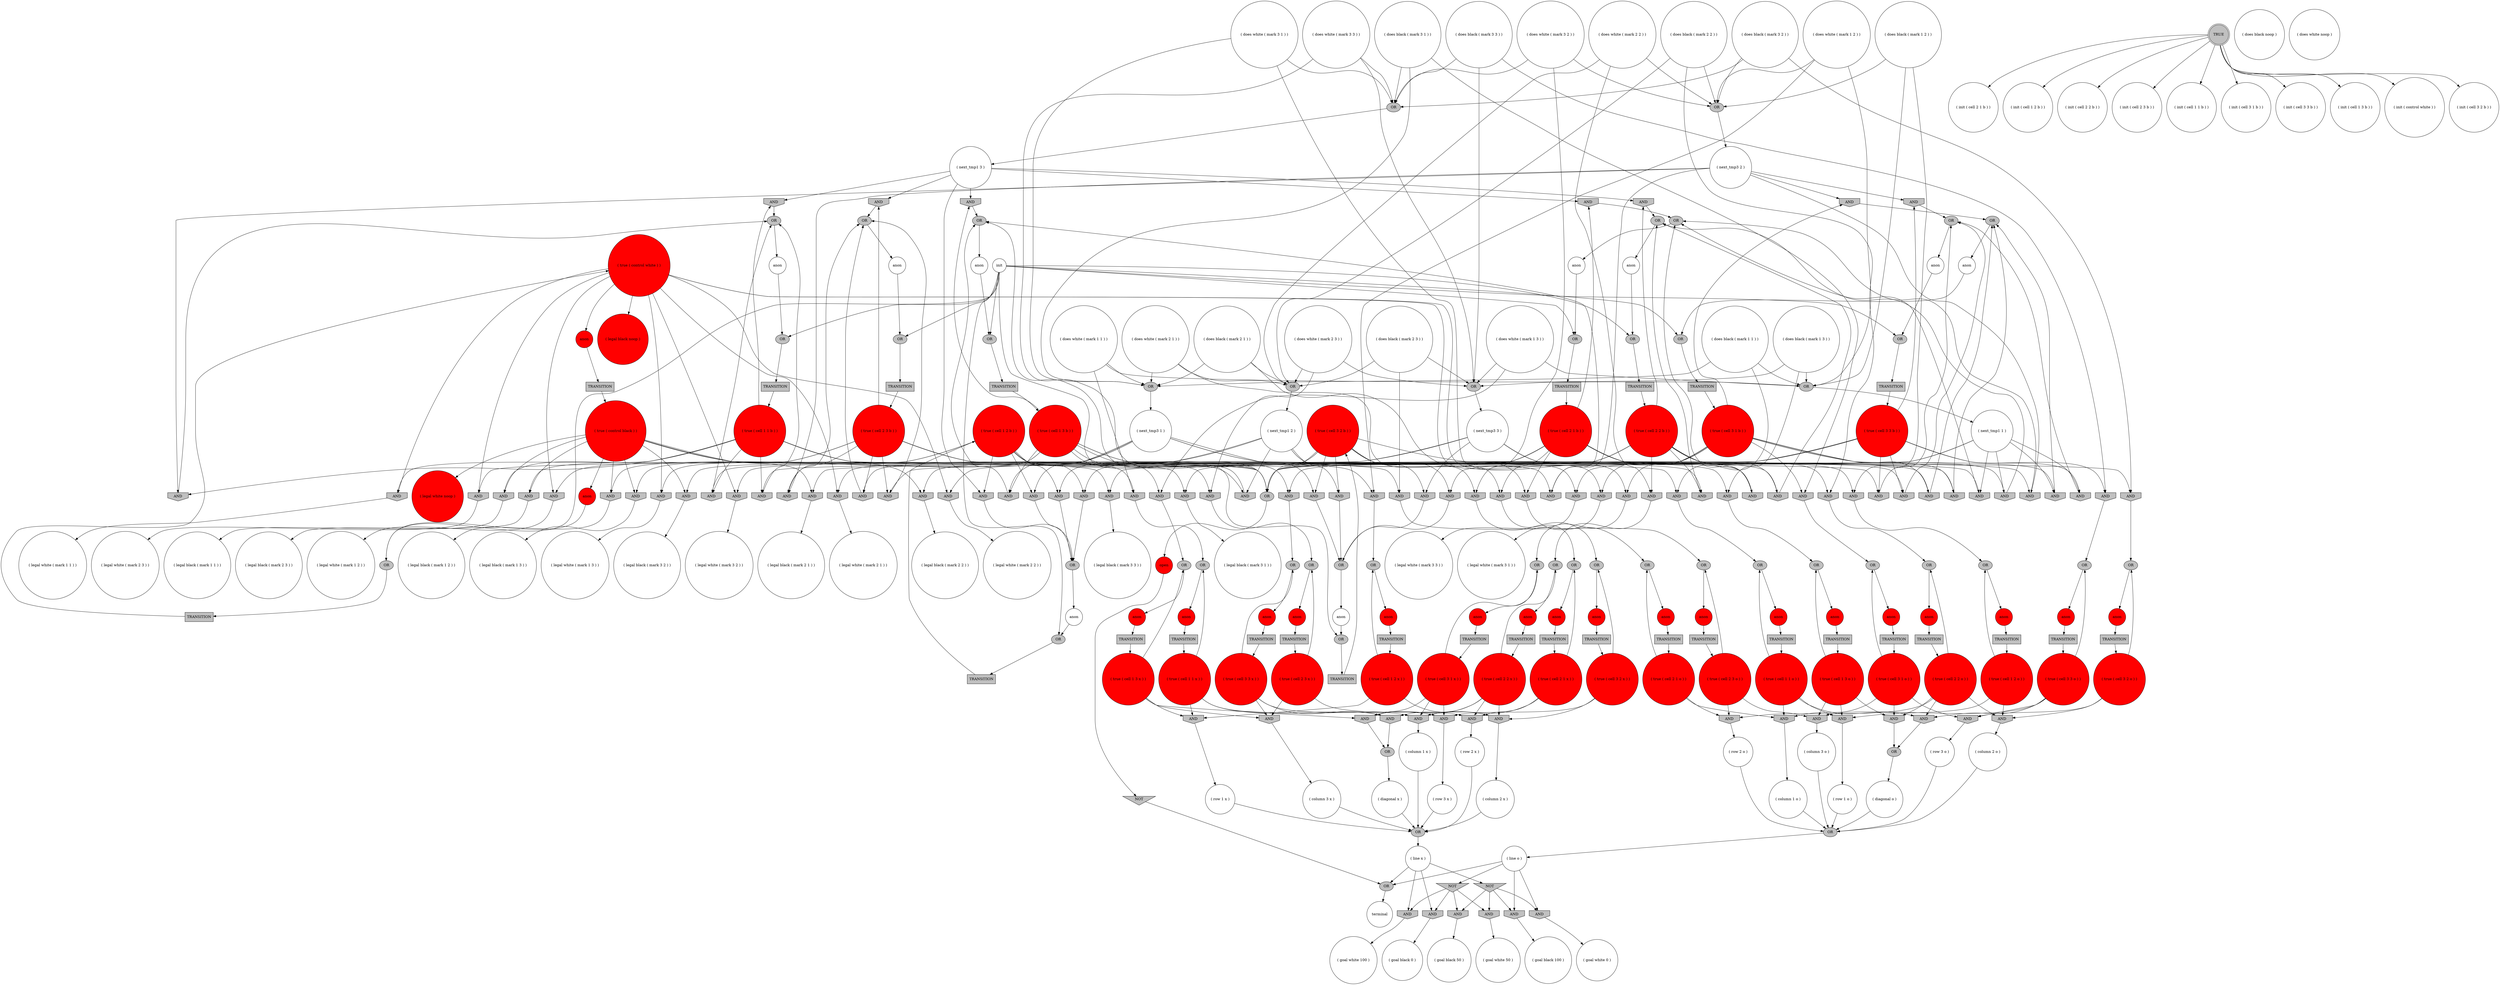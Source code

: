digraph propNet
{
	"@7c117840"[shape=ellipse, style= filled, fillcolor=grey, label="OR"]; "@7c117840"->"@5eedf162"; 
	"@69a7f4b2"[shape=ellipse, style= filled, fillcolor=grey, label="OR"]; "@69a7f4b2"->"@11b2084f"; 
	"@43c58c4a"[shape=circle, style= filled, fillcolor=white, label="( legal white ( mark 3 2 ) )"]; 
	"@554790b0"[shape=ellipse, style= filled, fillcolor=grey, label="OR"]; "@554790b0"->"@ca5bdb6"; 
	"@d91c428"[shape=circle, style= filled, fillcolor=red, label="anon"]; "@d91c428"->"@496d5aa8"; 
	"@1b3c0cef"[shape=invhouse, style= filled, fillcolor=grey, label="AND"]; "@1b3c0cef"->"@600a05f6"; 
	"@3752ce1"[shape=circle, style= filled, fillcolor=red, label="( true ( cell 1 1 o ) )"]; "@3752ce1"->"@1b3c0cef"; "@3752ce1"->"@3f3f839c"; "@3752ce1"->"@4444b7"; "@3752ce1"->"@1e4387f5"; 
	"@5aae26cd"[shape=invhouse, style= filled, fillcolor=grey, label="AND"]; "@5aae26cd"->"@7d87f4ae"; 
	"@f6ec88"[shape=circle, style= filled, fillcolor=white, label="anon"]; "@f6ec88"->"@d1ff12e"; 
	"@3ef17aa1"[shape=invhouse, style= filled, fillcolor=grey, label="AND"]; "@3ef17aa1"->"@7b5965ff"; 
	"@870798c"[shape=invhouse, style= filled, fillcolor=grey, label="AND"]; "@870798c"->"@2a379529"; 
	"@7c491585"[shape=invhouse, style= filled, fillcolor=grey, label="AND"]; "@7c491585"->"@4220f21b"; 
	"@b7425e0"[shape=invhouse, style= filled, fillcolor=grey, label="AND"]; "@b7425e0"->"@716f6c5b"; 
	"@27ca0d15"[shape=circle, style= filled, fillcolor=white, label="anon"]; "@27ca0d15"->"@4d6c3e8d"; 
	"@6e0a5ea9"[shape=ellipse, style= filled, fillcolor=grey, label="OR"]; "@6e0a5ea9"->"@6acce1af"; 
	"@3b90a564"[shape=box, style= filled, fillcolor=grey, label="TRANSITION"]; "@3b90a564"->"@273b5b2a"; 
	"@273b5b2a"[shape=circle, style= filled, fillcolor=red, label="( true ( control white ) )"]; "@273b5b2a"->"@b7425e0"; "@273b5b2a"->"@317bf727"; "@273b5b2a"->"@24e414d2"; "@273b5b2a"->"@2b3b4ed0"; "@273b5b2a"->"@531010ec"; "@273b5b2a"->"@40c05c4e"; "@273b5b2a"->"@109a14ca"; "@273b5b2a"->"@4de9a556"; "@273b5b2a"->"@dc1d5cd"; "@273b5b2a"->"@5aae26cd"; "@273b5b2a"->"@2e67af7a"; 
	"@6cd0b6f8"[shape=box, style= filled, fillcolor=grey, label="TRANSITION"]; "@6cd0b6f8"->"@35c86c73"; 
	"@24442e4a"[shape=invhouse, style= filled, fillcolor=grey, label="AND"]; "@24442e4a"->"@5ce5250d"; 
	"@7f36f852"[shape=circle, style= filled, fillcolor=white, label="( does black ( mark 1 3 ) )"]; "@7f36f852"->"@6e0a5ea9"; "@7f36f852"->"@4f5992e6"; "@7f36f852"->"@3d2b92fd"; 
	"@5b6f67bb"[shape=circle, style= filled, fillcolor=white, label="( legal black ( mark 1 1 ) )"]; 
	"@4de9a556"[shape=invhouse, style= filled, fillcolor=grey, label="AND"]; "@4de9a556"->"@3ff0dbfd"; 
	"@1bd8e9d9"[shape=circle, style= filled, fillcolor=red, label="( true ( cell 2 2 o ) )"]; "@1bd8e9d9"->"@783277a7"; "@1bd8e9d9"->"@de1b509"; "@1bd8e9d9"->"@4444b7"; "@1bd8e9d9"->"@28e73e0a"; "@1bd8e9d9"->"@7b5965ff"; 
	"@1fdb6a20"[shape=circle, style= filled, fillcolor=white, label="( does black ( mark 3 1 ) )"]; "@1fdb6a20"->"@40d5b649"; "@1fdb6a20"->"@51f85b2a"; "@1fdb6a20"->"@44354005"; 
	"@421aaa49"[shape=invhouse, style= filled, fillcolor=grey, label="AND"]; "@421aaa49"->"@55c646a3"; 
	"@1c12dd21"[shape=circle, style= filled, fillcolor=white, label="( goal black 0 )"]; 
	"@5b8e4d9a"[shape=invhouse, style= filled, fillcolor=grey, label="AND"]; "@5b8e4d9a"->"@544daf24"; 
	"@950aa31"[shape=ellipse, style= filled, fillcolor=grey, label="OR"]; "@950aa31"->"@ed57bbe"; 
	"@43b9fa5e"[shape=circle, style= filled, fillcolor=white, label="( legal white ( mark 1 3 ) )"]; 
	"@2ede2c9f"[shape=circle, style= filled, fillcolor=white, label="( diagonal o )"]; "@2ede2c9f"->"@36071bc7"; 
	"@62d99734"[shape=circle, style= filled, fillcolor=red, label="anon"]; "@62d99734"->"@4ed9fcf1"; 
	"@10891668"[shape=invhouse, style= filled, fillcolor=grey, label="AND"]; "@10891668"->"@950aa31"; 
	"@3f253efb"[shape=invhouse, style= filled, fillcolor=grey, label="AND"]; "@3f253efb"->"@3332f1bf"; 
	"@5c49a1a3"[shape=invhouse, style= filled, fillcolor=grey, label="AND"]; "@5c49a1a3"->"@5ce5250d"; 
	"@a59cf7f"[shape=invhouse, style= filled, fillcolor=grey, label="AND"]; "@a59cf7f"->"@13371dc8"; 
	"@78849039"[shape=circle, style= filled, fillcolor=white, label="( legal white ( mark 2 3 ) )"]; 
	"@3332f1bf"[shape=ellipse, style= filled, fillcolor=grey, label="OR"]; "@3332f1bf"->"@559d4cdb"; 
	"@102b1a22"[shape=invhouse, style= filled, fillcolor=grey, label="AND"]; "@102b1a22"->"@7df47d77"; 
	"@3ba48206"[shape=circle, style= filled, fillcolor=white, label="( row 3 x )"]; "@3ba48206"->"@305abda9"; 
	"@30f4def0"[shape=invhouse, style= filled, fillcolor=grey, label="AND"]; "@30f4def0"->"@170f5650"; 
	"@29fed77b"[shape=circle, style= filled, fillcolor=white, label="( goal white 50 )"]; 
	"@3de0b3d7"[shape=circle, style= filled, fillcolor=red, label="( true ( cell 3 2 o ) )"]; "@3de0b3d7"->"@73cae249"; "@3de0b3d7"->"@de1b509"; "@3de0b3d7"->"@5b764aec"; 
	"@d1ff12e"[shape=ellipse, style= filled, fillcolor=grey, label="OR"]; "@d1ff12e"->"@76a62840"; 
	"@3e59503b"[shape=circle, style= filled, fillcolor=white, label="anon"]; "@3e59503b"->"@554790b0"; 
	"@3f990cad"[shape=invhouse, style= filled, fillcolor=grey, label="AND"]; "@3f990cad"->"@5322d536"; 
	"@372b2a85"[shape=circle, style= filled, fillcolor=red, label="( true ( cell 3 2 b ) )"]; "@372b2a85"->"@6f43707d"; "@372b2a85"->"@7017feb2"; "@372b2a85"->"@3f253efb"; "@372b2a85"->"@3f990cad"; "@372b2a85"->"@5cf906d8"; "@372b2a85"->"@dd5b524"; "@372b2a85"->"@63854b3a"; "@372b2a85"->"@2abfe6ca"; "@372b2a85"->"@2e67af7a"; 
	"@ed57bbe"[shape=circle, style= filled, fillcolor=red, label="anon"]; "@ed57bbe"->"@133b32e5"; 
	"@3f3f839c"[shape=ellipse, style= filled, fillcolor=grey, label="OR"]; "@3f3f839c"->"@62d99734"; 
	"@556c08de"[shape=circle, style= filled, fillcolor=red, label="anon"]; "@556c08de"->"@40819d8c"; 
	"@5b764aec"[shape=ellipse, style= filled, fillcolor=grey, label="OR"]; "@5b764aec"->"@3330fadd"; 
	"@1cdbee5b"[shape=invhouse, style= filled, fillcolor=grey, label="AND"]; "@1cdbee5b"->"@1c12dd21"; 
	"@1c3dd15c"[shape=circle, style= filled, fillcolor=red, label="( true ( cell 3 1 b ) )"]; "@1c3dd15c"->"@317bf727"; "@1c3dd15c"->"@421aaa49"; "@1c3dd15c"->"@338f5998"; "@1c3dd15c"->"@7e76b2bd"; "@1c3dd15c"->"@4274bced"; "@1c3dd15c"->"@2abfe6ca"; "@1c3dd15c"->"@775dfcbc"; "@1c3dd15c"->"@363bec9c"; "@1c3dd15c"->"@44354005"; 
	"@49bf36f0"[shape=invhouse, style= filled, fillcolor=grey, label="AND"]; "@49bf36f0"->"@5e682583"; 
	"@7806b6ce"[shape=circle, style= filled, fillcolor=white, label="( init ( cell 2 1 b ) )"]; 
	"@7ad12366"[shape=invhouse, style= filled, fillcolor=grey, label="AND"]; "@7ad12366"->"@7333c544"; 
	"@48326ebf"[shape=circle, style= filled, fillcolor=white, label="anon"]; "@48326ebf"->"@3185768f"; 
	"@a4016ba"[shape=circle, style= filled, fillcolor=red, label="anon"]; "@a4016ba"->"@2b6dbbd1"; 
	"@79480d9a"[shape=circle, style= filled, fillcolor=red, label="( true ( cell 3 2 x ) )"]; "@79480d9a"->"@49bf36f0"; "@79480d9a"->"@70b02e04"; "@79480d9a"->"@3332f1bf"; 
	"@536d8b4e"[shape=circle, style= filled, fillcolor=white, label="( goal white 100 )"]; 
	"@5549fe36"[shape=box, style= filled, fillcolor=grey, label="TRANSITION"]; "@5549fe36"->"@7418cbbd"; 
	"@55c646a3"[shape=ellipse, style= filled, fillcolor=grey, label="OR"]; "@55c646a3"->"@4c47a353"; 
	"@2cf8f6d0"[shape=circle, style= filled, fillcolor=white, label="( legal black ( mark 2 1 ) )"]; 
	"@32b8020b"[shape=invhouse, style= filled, fillcolor=grey, label="AND"]; "@32b8020b"->"@22ea26c0"; 
	"@133b32e5"[shape=box, style= filled, fillcolor=grey, label="TRANSITION"]; "@133b32e5"->"@5d3468fd"; 
	"@1c07f4e5"[shape=invhouse, style= filled, fillcolor=grey, label="AND"]; "@1c07f4e5"->"@3c175667"; 
	"@70b02e04"[shape=invhouse, style= filled, fillcolor=grey, label="AND"]; "@70b02e04"->"@3ba48206"; 
	"@5782899e"[shape=box, style= filled, fillcolor=grey, label="TRANSITION"]; "@5782899e"->"@6204a8eb"; 
	"@38a6964d"[shape=circle, style= filled, fillcolor=white, label="( next_tmp1 2 )"]; "@38a6964d"->"@7c491585"; "@38a6964d"->"@3f990cad"; "@38a6964d"->"@7e76b2bd"; "@38a6964d"->"@7ad12366"; "@38a6964d"->"@102b1a22"; "@38a6964d"->"@1b3a49f2"; 
	"@2c5af885"[shape=invhouse, style= filled, fillcolor=grey, label="AND"]; "@2c5af885"->"@63ed4b47"; 
	"@2a37879d"[shape=circle, style= filled, fillcolor=red, label="anon"]; "@2a37879d"->"@3e872ac6"; 
	"@4a140a2c"[shape=circle, style= filled, fillcolor=red, label="anon"]; "@4a140a2c"->"@6cd0b6f8"; 
	"@317bf727"[shape=invhouse, style= filled, fillcolor=grey, label="AND"]; "@317bf727"->"@17d8ace"; 
	"@63ed4b47"[shape=circle, style= filled, fillcolor=white, label="( legal black ( mark 1 2 ) )"]; 
	"@43ba7d46"[shape=circle, style= filled, fillcolor=white, label="( init ( cell 1 2 b ) )"]; 
	"@1bb62bd"[shape=circle, style= filled, fillcolor=white, label="( next_tmp3 3 )"]; "@1bb62bd"->"@7017feb2"; "@1bb62bd"->"@541a7482"; "@1bb62bd"->"@7d15a969"; "@1bb62bd"->"@7dba6f28"; "@1bb62bd"->"@363bec9c"; "@1bb62bd"->"@3ebe6c82"; 
	"@20a29c3e"[shape=circle, style= filled, fillcolor=red, label="( legal white noop )"]; 
	"@464d022d"[shape=circle, style= filled, fillcolor=white, label="( init ( cell 2 2 b ) )"]; 
	"@290aeb2b"[shape=circle, style= filled, fillcolor=red, label="( true ( cell 2 1 b ) )"]; "@290aeb2b"->"@15ab7024"; "@290aeb2b"->"@5c49a1a3"; "@290aeb2b"->"@7dba6f28"; "@290aeb2b"->"@24442e4a"; "@290aeb2b"->"@2abfe6ca"; "@290aeb2b"->"@123cf0d7"; "@290aeb2b"->"@49601df2"; "@290aeb2b"->"@dc1d5cd"; "@290aeb2b"->"@787b059"; 
	"@54a5dd6c"[shape=ellipse, style= filled, fillcolor=grey, label="OR"]; "@54a5dd6c"->"@556c08de"; 
	"@4444b7"[shape=invhouse, style= filled, fillcolor=grey, label="AND"]; "@4444b7"->"@d8d2a74"; 
	"@62122112"[shape=box, style= filled, fillcolor=grey, label="TRANSITION"]; "@62122112"->"@1c5877ac"; 
	"@3f32b643"[shape=invhouse, style= filled, fillcolor=grey, label="AND"]; "@3f32b643"->"@61aefe8d"; 
	"@6fff1859"[shape=circle, style= filled, fillcolor=white, label="( next_tmp3 2 )"]; "@6fff1859"->"@44a2786"; "@6fff1859"->"@105adfbe"; "@6fff1859"->"@15ab7024"; "@6fff1859"->"@680054d6"; "@6fff1859"->"@338f5998"; "@6fff1859"->"@1f238d32"; 
	"@7071dec8"[shape=circle, style= filled, fillcolor=white, label="( row 1 o )"]; "@7071dec8"->"@36071bc7"; 
	"@28fb927e"[shape=circle, style= filled, fillcolor=white, label="( does white ( mark 2 2 ) )"]; "@28fb927e"->"@354f672e"; "@28fb927e"->"@59660455"; "@28fb927e"->"@26075b18"; 
	"@6d348a50"[shape=invhouse, style= filled, fillcolor=grey, label="AND"]; "@6d348a50"->"@7df47d77"; 
	"@6d4d9023"[shape=invhouse, style= filled, fillcolor=grey, label="AND"]; "@6d4d9023"->"@61aefe8d"; 
	"@1b4656aa"[shape=circle, style= filled, fillcolor=white, label="( does white ( mark 2 3 ) )"]; "@1b4656aa"->"@a813ba9"; "@1b4656aa"->"@4f5992e6"; "@1b4656aa"->"@59660455"; 
	"@49601df2"[shape=invhouse, style= filled, fillcolor=grey, label="AND"]; "@49601df2"->"@54a5dd6c"; 
	"@7c4392c2"[shape=invhouse, style= filled, fillcolor=grey, label="AND"]; "@7c4392c2"->"@8eaf65d"; 
	"@7463db7e"[shape=circle, style= filled, fillcolor=white, label="( legal white ( mark 2 2 ) )"]; 
	"@12c66b34"[shape=invhouse, style= filled, fillcolor=grey, label="AND"]; "@12c66b34"->"@61aefe8d"; 
	"@2d97ee0f"[shape=invhouse, style= filled, fillcolor=grey, label="AND"]; "@2d97ee0f"->"@501a9177"; 
	"@7d5cda11"[shape=circle, style= filled, fillcolor=white, label="( legal black ( mark 3 2 ) )"]; 
	"@716f6c5b"[shape=circle, style= filled, fillcolor=white, label="( legal white ( mark 1 1 ) )"]; 
	"@6aa8217b"[shape=box, style= filled, fillcolor=grey, label="TRANSITION"]; "@6aa8217b"->"@1d5698d"; 
	"@6a939082"[shape=circle, style= filled, fillcolor=red, label="anon"]; "@6a939082"->"@5782899e"; 
	"@28afec63"[shape=circle, style= filled, fillcolor=red, label="( true ( cell 1 2 x ) )"]; "@28afec63"->"@3b56099f"; "@28afec63"->"@49bf36f0"; "@28afec63"->"@2d97ee0f"; 
	"@60ace515"[shape=invhouse, style= filled, fillcolor=grey, label="AND"]; "@60ace515"->"@1c5f7599"; 
	"@1439570b"[shape=box, style= filled, fillcolor=grey, label="TRANSITION"]; "@1439570b"->"@7e820d7"; 
	"@30ec97fc"[shape=circle, style= filled, fillcolor=white, label="( does white ( mark 3 1 ) )"]; "@30ec97fc"->"@40d5b649"; "@30ec97fc"->"@421aaa49"; "@30ec97fc"->"@51f85b2a"; 
	"@623861c5"[shape=box, style= filled, fillcolor=grey, label="TRANSITION"]; "@623861c5"->"@1c3dd15c"; 
	"@442e48f1"[shape=box, style= filled, fillcolor=grey, label="TRANSITION"]; "@442e48f1"->"@4a745a4c"; 
	"@876a167"[shape=circle, style= filled, fillcolor=white, label="( init ( cell 2 3 b ) )"]; 
	"@2721cc66"[shape=circle, style= filled, fillcolor=red, label="anon"]; "@2721cc66"->"@3b1910f4"; 
	"@7017feb2"[shape=invhouse, style= filled, fillcolor=grey, label="AND"]; "@7017feb2"->"@5322d536"; 
	"@1f42d526"[shape=circle, style= filled, fillcolor=red, label="( true ( cell 1 3 x ) )"]; "@1f42d526"->"@23a86a12"; "@1f42d526"->"@497ebb6c"; "@1f42d526"->"@1c07f4e5"; "@1f42d526"->"@2d97ee0f"; 
	"@39871e0e"[shape=circle, style= filled, fillcolor=red, label="anon"]; "@39871e0e"->"@6aa8217b"; 
	"@338f5998"[shape=invhouse, style= filled, fillcolor=grey, label="AND"]; "@338f5998"->"@4e2c7301"; 
	"@7660a406"[shape=circle, style= filled, fillcolor=white, label="( does black ( mark 3 2 ) )"]; "@7660a406"->"@6f43707d"; "@7660a406"->"@40d5b649"; "@7660a406"->"@354f672e"; 
	"@3c175667"[shape=ellipse, style= filled, fillcolor=grey, label="OR"]; "@3c175667"->"@2029a303"; 
	"@cbcbf2"[shape=circle, style= filled, fillcolor=white, label="( init ( cell 1 1 b ) )"]; 
	"@ca5bdb6"[shape=box, style= filled, fillcolor=grey, label="TRANSITION"]; "@ca5bdb6"->"@cd35cb2"; 
	"@123cf0d7"[shape=invhouse, style= filled, fillcolor=grey, label="AND"]; "@123cf0d7"->"@27ba52a2"; 
	"@d8d2a74"[shape=ellipse, style= filled, fillcolor=grey, label="OR"]; "@d8d2a74"->"@2ede2c9f"; 
	"@28e73e0a"[shape=invhouse, style= filled, fillcolor=grey, label="AND"]; "@28e73e0a"->"@71a67848"; 
	"@7418cbbd"[shape=circle, style= filled, fillcolor=red, label="( true ( cell 2 3 o ) )"]; "@7418cbbd"->"@1bf2509c"; "@7418cbbd"->"@30f4def0"; "@7418cbbd"->"@28e73e0a"; 
	"@1cc8edb3"[shape=circle, style= filled, fillcolor=red, label="open"]; "@1cc8edb3"->"@63ecceb3"; 
	"@69c9fc69"[shape=circle, style= filled, fillcolor=white, label="( init ( cell 3 1 b ) )"]; 
	"@66273b96"[shape=circle, style= filled, fillcolor=white, label="( does black ( mark 2 2 ) )"]; "@66273b96"->"@3ef17aa1"; "@66273b96"->"@354f672e"; "@66273b96"->"@59660455"; 
	"@497ebb6c"[shape=invhouse, style= filled, fillcolor=grey, label="AND"]; "@497ebb6c"->"@7ff7a4d7"; 
	"@7358a61e"[shape=invhouse, style= filled, fillcolor=grey, label="AND"]; "@7358a61e"->"@5b6f67bb"; 
	"@2ca59fc"[shape=circle, style= filled, fillcolor=red, label="( true ( control black ) )"]; "@2ca59fc"->"@7358a61e"; "@2ca59fc"->"@3c30838b"; "@2ca59fc"->"@20a29c3e"; "@2ca59fc"->"@1cfd9dd"; "@2ca59fc"->"@4274bced"; "@2ca59fc"->"@63854b3a"; "@2ca59fc"->"@a4016ba"; "@2ca59fc"->"@2c5af885"; "@2ca59fc"->"@7c4392c2"; "@2ca59fc"->"@787b059"; "@2ca59fc"->"@60ace515"; 
	"@63ecceb3"[shape=invtriangle, style= filled, fillcolor=grey, label="NOT"]; "@63ecceb3"->"@7c117840"; 
	"@3e872ac6"[shape=box, style= filled, fillcolor=grey, label="TRANSITION"]; "@3e872ac6"->"@1bd8e9d9"; 
	"@d13e8c1"[shape=invhouse, style= filled, fillcolor=grey, label="AND"]; "@d13e8c1"->"@6704e2a0"; 
	"@1e4387f5"[shape=invhouse, style= filled, fillcolor=grey, label="AND"]; "@1e4387f5"->"@7071dec8"; 
	"@680054d6"[shape=invhouse, style= filled, fillcolor=grey, label="AND"]; "@680054d6"->"@4220f21b"; 
	"@138a6240"[shape=box, style= filled, fillcolor=grey, label="TRANSITION"]; "@138a6240"->"@372b2a85"; 
	"@31b37a1d"[shape=circle, style= filled, fillcolor=white, label="( column 1 x )"]; "@31b37a1d"->"@305abda9"; 
	"@531010ec"[shape=invhouse, style= filled, fillcolor=grey, label="AND"]; "@531010ec"->"@43b9fa5e"; 
	"@39b39c39"[shape=invhouse, style= filled, fillcolor=grey, label="AND"]; "@39b39c39"->"@29fed77b"; 
	"@4220f21b"[shape=ellipse, style= filled, fillcolor=grey, label="OR"]; "@4220f21b"->"@f6ec88"; 
	"@75941297"[shape=circle, style= filled, fillcolor=white, label="( init ( cell 3 3 b ) )"]; 
	"@2415f18c"[shape=circle, style= filled, fillcolor=red, label="( true ( cell 3 3 x ) )"]; "@2415f18c"->"@497ebb6c"; "@2415f18c"->"@70b02e04"; "@2415f18c"->"@570dc89e"; "@2415f18c"->"@6704e2a0"; 
	"@639afee3"[shape=ellipse, style= filled, fillcolor=grey, label="OR"]; "@639afee3"->"@7a9c8b97"; 
	"@1559bb0c"[shape=circle, style= filled, fillcolor=white, label="( line x )"]; "@1559bb0c"->"@4e571efd"; "@1559bb0c"->"@7c117840"; "@1559bb0c"->"@1cdbee5b"; "@1559bb0c"->"@36c41ba3"; 
	"@7d15a969"[shape=invhouse, style= filled, fillcolor=grey, label="AND"]; "@7d15a969"->"@4220f21b"; 
	"@1cfd9dd"[shape=invhouse, style= filled, fillcolor=grey, label="AND"]; "@1cfd9dd"->"@3823ca65"; 
	"@2029a303"[shape=circle, style= filled, fillcolor=white, label="( diagonal x )"]; "@2029a303"->"@305abda9"; 
	"@47e3a820"[shape=circle, style= filled, fillcolor=white, label="anon"]; "@47e3a820"->"@6d8e9360"; 
	"@62069284"[shape=invhouse, style= filled, fillcolor=grey, label="AND"]; "@62069284"->"@23a86a12"; 
	"@63854b3a"[shape=invhouse, style= filled, fillcolor=grey, label="AND"]; "@63854b3a"->"@7d5cda11"; 
	"@41c50999"[shape=invhouse, style= filled, fillcolor=grey, label="AND"]; "@41c50999"->"@3f3f839c"; 
	"@4158040a"[shape=invhouse, style= filled, fillcolor=grey, label="AND"]; "@4158040a"->"@69a7f4b2"; 
	"@26075b18"[shape=invhouse, style= filled, fillcolor=grey, label="AND"]; "@26075b18"->"@646d6546"; 
	"@4ed9fcf1"[shape=box, style= filled, fillcolor=grey, label="TRANSITION"]; "@4ed9fcf1"->"@3752ce1"; 
	"@cb0c187"[shape=circle, style= filled, fillcolor=white, label="( line o )"]; "@cb0c187"->"@7c117840"; "@cb0c187"->"@5b8e4d9a"; "@cb0c187"->"@28718c93"; "@cb0c187"->"@32b8020b"; 
	"@5d3468fd"[shape=circle, style= filled, fillcolor=red, label="( true ( cell 1 2 o ) )"]; "@5d3468fd"->"@de1b509"; "@5d3468fd"->"@950aa31"; "@5d3468fd"->"@1e4387f5"; 
	"@35c86c73"[shape=circle, style= filled, fillcolor=red, label="( true ( cell 2 2 x ) )"]; "@35c86c73"->"@646d6546"; "@35c86c73"->"@49bf36f0"; "@35c86c73"->"@41c06ed8"; "@35c86c73"->"@1c07f4e5"; "@35c86c73"->"@570dc89e"; 
	"@7b0250db"[shape=circle, style= filled, fillcolor=red, label="( true ( cell 2 2 b ) )"]; "@7b0250db"->"@3ef17aa1"; "@7b0250db"->"@24e414d2"; "@7b0250db"->"@12c66b34"; "@7b0250db"->"@1cfd9dd"; "@7b0250db"->"@6d4d9023"; "@7b0250db"->"@2abfe6ca"; "@7b0250db"->"@3ebe6c82"; "@7b0250db"->"@3f32b643"; "@7b0250db"->"@26075b18"; 
	"@169cbe9b"[shape=box, style= filled, fillcolor=grey, label="TRANSITION"]; "@169cbe9b"->"@2415f18c"; 
	"@dd5b524"[shape=invhouse, style= filled, fillcolor=grey, label="AND"]; "@dd5b524"->"@5322d536"; 
	"@7df47d77"[shape=ellipse, style= filled, fillcolor=grey, label="OR"]; "@7df47d77"->"@3e59503b"; 
	"@3c2e19e5"[shape=box, style= filled, fillcolor=grey, label="TRANSITION"]; "@3c2e19e5"->"@2ca59fc"; 
	"@22ea26c0"[shape=circle, style= filled, fillcolor=white, label="( goal white 0 )"]; 
	"@6704e2a0"[shape=ellipse, style= filled, fillcolor=grey, label="OR"]; "@6704e2a0"->"@71baab36"; 
	"@613cbb6e"[shape=circle, style= filled, fillcolor=white, label="( does white ( mark 3 3 ) )"]; "@613cbb6e"->"@40d5b649"; "@613cbb6e"->"@4f5992e6"; "@613cbb6e"->"@d13e8c1"; 
	"@541a7482"[shape=invhouse, style= filled, fillcolor=grey, label="AND"]; "@541a7482"->"@7df47d77"; 
	"@4a20e9c6"[shape=ellipse, style= filled, fillcolor=grey, label="OR"]; "@4a20e9c6"->"@36d3ec2f"; 
	"@5e682583"[shape=circle, style= filled, fillcolor=white, label="( column 2 x )"]; "@5e682583"->"@305abda9"; 
	"@a813ba9"[shape=invhouse, style= filled, fillcolor=grey, label="AND"]; "@a813ba9"->"@4e61a12"; 
	"@5aa62756"[shape=circle, style= filled, fillcolor=red, label="( true ( cell 3 3 b ) )"]; "@5aa62756"->"@105adfbe"; "@5aa62756"->"@9c6a0dd"; "@5aa62756"->"@68546d88"; "@5aa62756"->"@7ad12366"; "@5aa62756"->"@2abfe6ca"; "@5aa62756"->"@6738694b"; "@5aa62756"->"@4de9a556"; "@5aa62756"->"@d13e8c1"; "@5aa62756"->"@7c4392c2"; 
	"@7dba6f28"[shape=invhouse, style= filled, fillcolor=grey, label="AND"]; "@7dba6f28"->"@5ce5250d"; 
	"@1eb99641"[shape=circle, style= filled, fillcolor=red, label="anon"]; "@1eb99641"->"@26adac85"; 
	"@8eaf65d"[shape=circle, style= filled, fillcolor=white, label="( legal black ( mark 3 3 ) )"]; 
	"@3f83dcf3"[shape=circle, style= filled, fillcolor=white, label="( does white ( mark 3 2 ) )"]; "@3f83dcf3"->"@40d5b649"; "@3f83dcf3"->"@3f253efb"; "@3f83dcf3"->"@354f672e"; 
	"@7b5965ff"[shape=ellipse, style= filled, fillcolor=grey, label="OR"]; "@7b5965ff"->"@2a37879d"; 
	"@105adfbe"[shape=invhouse, style= filled, fillcolor=grey, label="AND"]; "@105adfbe"->"@7333c544"; 
	"@4c47a353"[shape=circle, style= filled, fillcolor=red, label="anon"]; "@4c47a353"->"@442e48f1"; 
	"@770bc0c7"[shape=invhouse, style= filled, fillcolor=grey, label="AND"]; "@770bc0c7"->"@69a7f4b2"; 
	"@3145ac9d"[shape=ellipse, style= filled, fillcolor=grey, label="OR"]; "@3145ac9d"->"@155a66c9"; 
	"@8294c71"[shape=circle, style= filled, fillcolor=white, label="( next_tmp3 1 )"]; "@8294c71"->"@12c66b34"; "@8294c71"->"@a59cf7f"; "@8294c71"->"@3b0933e7"; "@8294c71"->"@dd5b524"; "@8294c71"->"@6738694b"; "@8294c71"->"@4158040a"; 
	"@6d8e9360"[shape=ellipse, style= filled, fillcolor=grey, label="OR"]; "@6d8e9360"->"@2a5af141"; 
	"@23a86a12"[shape=ellipse, style= filled, fillcolor=grey, label="OR"]; "@23a86a12"->"@5cbd608"; 
	"@15ab7024"[shape=invhouse, style= filled, fillcolor=grey, label="AND"]; "@15ab7024"->"@5ce5250d"; 
	"@3d2b92fd"[shape=invhouse, style= filled, fillcolor=grey, label="AND"]; "@3d2b92fd"->"@4a20e9c6"; 
	"@51f85b2a"[shape=ellipse, style= filled, fillcolor=grey, label="OR"]; "@51f85b2a"->"@8294c71"; 
	"@13371dc8"[shape=ellipse, style= filled, fillcolor=grey, label="OR"]; "@13371dc8"->"@7843f53"; 
	"@3894f820"[shape=box, style= filled, fillcolor=grey, label="TRANSITION"]; "@3894f820"->"@1f42d526"; 
	"@7ff7a4d7"[shape=circle, style= filled, fillcolor=white, label="( column 3 x )"]; "@7ff7a4d7"->"@305abda9"; 
	"@36c41ba3"[shape=invhouse, style= filled, fillcolor=grey, label="AND"]; "@36c41ba3"->"@536d8b4e"; 
	"@3ff0dbfd"[shape=circle, style= filled, fillcolor=white, label="( legal white ( mark 3 3 ) )"]; 
	"@32eaf0d7"[shape=circle, style= filled, fillcolor=red, label="( true ( cell 1 3 b ) )"]; "@32eaf0d7"->"@3c30838b"; "@32eaf0d7"->"@a59cf7f"; "@32eaf0d7"->"@36c71d5a"; "@32eaf0d7"->"@3d2b92fd"; "@32eaf0d7"->"@62069284"; "@32eaf0d7"->"@531010ec"; "@32eaf0d7"->"@2abfe6ca"; "@32eaf0d7"->"@1f238d32"; "@32eaf0d7"->"@1b3a49f2"; 
	"@1bf2509c"[shape=ellipse, style= filled, fillcolor=grey, label="OR"]; "@1bf2509c"->"@418a4019"; 
	"@41c06ed8"[shape=invhouse, style= filled, fillcolor=grey, label="AND"]; "@41c06ed8"->"@64ae8431"; 
	"@4bda87c1"[shape=circle, style= filled, fillcolor=white, label="( init ( cell 1 3 b ) )"]; 
	"@4274bced"[shape=invhouse, style= filled, fillcolor=grey, label="AND"]; "@4274bced"->"@410887db"; 
	"@6738694b"[shape=invhouse, style= filled, fillcolor=grey, label="AND"]; "@6738694b"->"@7333c544"; 
	"@16b0c0d4"[shape=invhouse, style= filled, fillcolor=grey, label="AND"]; "@16b0c0d4"->"@69a7f4b2"; 
	"@787b059"[shape=invhouse, style= filled, fillcolor=grey, label="AND"]; "@787b059"->"@2cf8f6d0"; 
	"@eb293e0"[shape=circle, style= filled, fillcolor=white, label="( next_tmp1 3 )"]; "@eb293e0"->"@5c49a1a3"; "@eb293e0"->"@770bc0c7"; "@eb293e0"->"@36c71d5a"; "@eb293e0"->"@6d4d9023"; "@eb293e0"->"@6d348a50"; "@eb293e0"->"@4a814c0d"; 
	"@410887db"[shape=circle, style= filled, fillcolor=white, label="( legal black ( mark 3 1 ) )"]; 
	"@5cbd608"[shape=circle, style= filled, fillcolor=red, label="anon"]; "@5cbd608"->"@3894f820"; 
	"@6d467e74"[shape=circle, style= filled, fillcolor=white, label="( init ( control white ) )"]; 
	"@4bdc2e72"[shape=circle, style= filled, fillcolor=white, label="anon"]; "@4bdc2e72"->"@312abfaf"; 
	"@2b6dbbd1"[shape=ellipse, style= filled, fillcolor=grey, label="OR"]; "@2b6dbbd1"->"@3b90a564"; 
	"@5ab551af"[shape=circle, style= filled, fillcolor=white, label="( does white ( mark 2 1 ) )"]; "@5ab551af"->"@59660455"; "@5ab551af"->"@51f85b2a"; "@5ab551af"->"@49601df2"; 
	"@1bcac9ea"[shape=circle, style= filled, fillcolor=white, label="( legal white ( mark 2 1 ) )"]; 
	"@4e2c7301"[shape=ellipse, style= filled, fillcolor=grey, label="OR"]; "@4e2c7301"->"@48326ebf"; 
	"@36d3ec2f"[shape=circle, style= filled, fillcolor=red, label="anon"]; "@36d3ec2f"->"@62122112"; 
	"@4e571efd"[shape=invtriangle, style= filled, fillcolor=grey, label="NOT"]; "@4e571efd"->"@5b8e4d9a"; "@4e571efd"->"@39b39c39"; "@4e571efd"->"@7952f7bf"; "@4e571efd"->"@32b8020b"; 
	"@1d5698d"[shape=circle, style= filled, fillcolor=red, label="( true ( cell 2 1 o ) )"]; "@1d5698d"->"@1b3c0cef"; "@1d5698d"->"@27ba52a2"; "@1d5698d"->"@28e73e0a"; 
	"@600a05f6"[shape=circle, style= filled, fillcolor=white, label="( column 1 o )"]; "@600a05f6"->"@36071bc7"; 
	"@44354005"[shape=invhouse, style= filled, fillcolor=grey, label="AND"]; "@44354005"->"@104edbb"; 
	"@13dbf6de"[shape=circle, style= filled, fillcolor=white, label="anon"]; "@13dbf6de"->"@7d7ec2b0"; 
	"@68546d88"[shape=invhouse, style= filled, fillcolor=grey, label="AND"]; "@68546d88"->"@59a27177"; 
	"@559d4cdb"[shape=circle, style= filled, fillcolor=red, label="anon"]; "@559d4cdb"->"@7d8e7369"; 
	"@54196399"[shape=box, style= filled, fillcolor=grey, label="TRANSITION"]; "@54196399"->"@3de0b3d7"; 
	"@6204a8eb"[shape=circle, style= filled, fillcolor=red, label="( true ( cell 3 1 o ) )"]; "@6204a8eb"->"@104edbb"; "@6204a8eb"->"@783277a7"; "@6204a8eb"->"@73cae249"; "@6204a8eb"->"@1b3c0cef"; 
	"@4f5992e6"[shape=ellipse, style= filled, fillcolor=grey, label="OR"]; "@4f5992e6"->"@1bb62bd"; 
	"@7e820d7"[shape=circle, style= filled, fillcolor=red, label="( true ( cell 3 3 o ) )"]; "@7e820d7"->"@73cae249"; "@7e820d7"->"@4444b7"; "@7e820d7"->"@59a27177"; "@7e820d7"->"@30f4def0"; 
	"@3ab6e92f"[shape=box, style= filled, fillcolor=grey, label="TRANSITION"]; "@3ab6e92f"->"@5aa62756"; 
	"@11b2084f"[shape=circle, style= filled, fillcolor=white, label="anon"]; "@11b2084f"->"@639afee3"; 
	"@1e708568"[shape=doublecircle, style= filled, fillcolor=grey, label="TRUE"]; "@1e708568"->"@69c9fc69"; "@1e708568"->"@43ba7d46"; "@1e708568"->"@6d467e74"; "@1e708568"->"@4bda87c1"; "@1e708568"->"@7806b6ce"; "@1e708568"->"@464d022d"; "@1e708568"->"@4c50b3cf"; "@1e708568"->"@cbcbf2"; "@1e708568"->"@75941297"; "@1e708568"->"@876a167"; 
	"@4a814c0d"[shape=invhouse, style= filled, fillcolor=grey, label="AND"]; "@4a814c0d"->"@4220f21b"; 
	"@cd35cb2"[shape=circle, style= filled, fillcolor=red, label="( true ( cell 1 2 b ) )"]; "@cd35cb2"->"@10891668"; "@cd35cb2"->"@541a7482"; "@cd35cb2"->"@22758f08"; "@cd35cb2"->"@6d348a50"; "@cd35cb2"->"@3b0933e7"; "@cd35cb2"->"@2abfe6ca"; "@cd35cb2"->"@102b1a22"; "@cd35cb2"->"@5aae26cd"; "@cd35cb2"->"@2c5af885"; 
	"@2c1309bd"[shape=circle, style= filled, fillcolor=white, label="( does black noop )"]; 
	"@155a66c9"[shape=box, style= filled, fillcolor=grey, label="TRANSITION"]; "@155a66c9"->"@32eaf0d7"; 
	"@2aa537b3"[shape=circle, style= filled, fillcolor=white, label="( does white ( mark 1 1 ) )"]; "@2aa537b3"->"@870798c"; "@2aa537b3"->"@6e0a5ea9"; "@2aa537b3"->"@51f85b2a"; 
	"@39dd2367"[shape=circle, style= filled, fillcolor=white, label="( goal black 50 )"]; 
	"@2a5af141"[shape=box, style= filled, fillcolor=grey, label="TRANSITION"]; "@2a5af141"->"@290aeb2b"; 
	"@22758f08"[shape=invhouse, style= filled, fillcolor=grey, label="AND"]; "@22758f08"->"@3b56099f"; 
	"@7d7ec2b0"[shape=ellipse, style= filled, fillcolor=grey, label="OR"]; "@7d7ec2b0"->"@138a6240"; 
	"@36c71d5a"[shape=invhouse, style= filled, fillcolor=grey, label="AND"]; "@36c71d5a"->"@13371dc8"; 
	"@4d6c3e8d"[shape=ellipse, style= filled, fillcolor=grey, label="OR"]; "@4d6c3e8d"->"@1c094d3c"; 
	"@64ae8431"[shape=circle, style= filled, fillcolor=white, label="( row 2 x )"]; "@64ae8431"->"@305abda9"; 
	"@544daf24"[shape=circle, style= filled, fillcolor=white, label="( goal black 100 )"]; 
	"@5cb7c1d2"[shape=circle, style= filled, fillcolor=red, label="( true ( cell 2 3 x ) )"]; "@5cb7c1d2"->"@497ebb6c"; "@5cb7c1d2"->"@41c06ed8"; "@5cb7c1d2"->"@4e61a12"; 
	"@dc1d5cd"[shape=invhouse, style= filled, fillcolor=grey, label="AND"]; "@dc1d5cd"->"@1bcac9ea"; 
	"@28718c93"[shape=invtriangle, style= filled, fillcolor=grey, label="NOT"]; "@28718c93"->"@39b39c39"; "@28718c93"->"@1cdbee5b"; "@28718c93"->"@7952f7bf"; "@28718c93"->"@36c41ba3"; 
	"@6f43707d"[shape=invhouse, style= filled, fillcolor=grey, label="AND"]; "@6f43707d"->"@5b764aec"; 
	"@40d5b649"[shape=ellipse, style= filled, fillcolor=grey, label="OR"]; "@40d5b649"->"@eb293e0"; 
	"@44a2786"[shape=invhouse, style= filled, fillcolor=grey, label="AND"]; "@44a2786"->"@69a7f4b2"; 
	"@71baab36"[shape=circle, style= filled, fillcolor=red, label="anon"]; "@71baab36"->"@169cbe9b"; 
	"@7843f53"[shape=circle, style= filled, fillcolor=white, label="anon"]; "@7843f53"->"@3145ac9d"; 
	"@9c6a0dd"[shape=invhouse, style= filled, fillcolor=grey, label="AND"]; "@9c6a0dd"->"@7333c544"; 
	"@30596dc"[shape=circle, style= filled, fillcolor=white, label="( does white ( mark 1 2 ) )"]; "@30596dc"->"@6e0a5ea9"; "@30596dc"->"@22758f08"; "@30596dc"->"@354f672e"; 
	"@76a62840"[shape=box, style= filled, fillcolor=grey, label="TRANSITION"]; "@76a62840"->"@7320df86"; 
	"@58e6e45c"[shape=circle, style= filled, fillcolor=white, label="( column 2 o )"]; "@58e6e45c"->"@36071bc7"; 
	"@61aefe8d"[shape=ellipse, style= filled, fillcolor=grey, label="OR"]; "@61aefe8d"->"@27ca0d15"; 
	"@570dc89e"[shape=invhouse, style= filled, fillcolor=grey, label="AND"]; "@570dc89e"->"@3c175667"; 
	"@109a14ca"[shape=circle, style= filled, fillcolor=red, label="( legal black noop )"]; 
	"@363bec9c"[shape=invhouse, style= filled, fillcolor=grey, label="AND"]; "@363bec9c"->"@4e2c7301"; 
	"@27ba52a2"[shape=ellipse, style= filled, fillcolor=grey, label="OR"]; "@27ba52a2"->"@39871e0e"; 
	"@10515062"[shape=circle, style= filled, fillcolor=red, label="( true ( cell 2 1 x ) )"]; "@10515062"->"@41c06ed8"; "@10515062"->"@54a5dd6c"; "@10515062"->"@617e38e9"; 
	"@6e6017e7"[shape=circle, style= filled, fillcolor=red, label="( true ( cell 2 3 b ) )"]; "@6e6017e7"->"@44a2786"; "@6e6017e7"->"@30186948"; "@6e6017e7"->"@770bc0c7"; "@6e6017e7"->"@a813ba9"; "@6e6017e7"->"@2abfe6ca"; "@6e6017e7"->"@40c05c4e"; "@6e6017e7"->"@4158040a"; "@6e6017e7"->"@16b0c0d4"; "@6e6017e7"->"@60ace515"; 
	"@1fb51af1"[shape=circle, style= filled, fillcolor=white, label="( does black ( mark 1 1 ) )"]; "@1fb51af1"->"@6e0a5ea9"; "@1fb51af1"->"@51f85b2a"; "@1fb51af1"->"@41c50999"; 
	"@7952f7bf"[shape=invhouse, style= filled, fillcolor=grey, label="AND"]; "@7952f7bf"->"@39dd2367"; 
	"@30186948"[shape=invhouse, style= filled, fillcolor=grey, label="AND"]; "@30186948"->"@1bf2509c"; 
	"@5ce5250d"[shape=ellipse, style= filled, fillcolor=grey, label="OR"]; "@5ce5250d"->"@47e3a820"; 
	"@40819d8c"[shape=box, style= filled, fillcolor=grey, label="TRANSITION"]; "@40819d8c"->"@10515062"; 
	"@de1b509"[shape=invhouse, style= filled, fillcolor=grey, label="AND"]; "@de1b509"->"@58e6e45c"; 
	"@501a9177"[shape=circle, style= filled, fillcolor=white, label="( row 1 x )"]; "@501a9177"->"@305abda9"; 
	"@52fb6dcb"[shape=circle, style= filled, fillcolor=white, label="( does black ( mark 1 2 ) )"]; "@52fb6dcb"->"@10891668"; "@52fb6dcb"->"@6e0a5ea9"; "@52fb6dcb"->"@354f672e"; 
	"@36071bc7"[shape=ellipse, style= filled, fillcolor=grey, label="OR"]; "@36071bc7"->"@cb0c187"; 
	"@40c05c4e"[shape=invhouse, style= filled, fillcolor=grey, label="AND"]; "@40c05c4e"->"@78849039"; 
	"@312abfaf"[shape=ellipse, style= filled, fillcolor=grey, label="OR"]; "@312abfaf"->"@3ab6e92f"; 
	"@1b3a49f2"[shape=invhouse, style= filled, fillcolor=grey, label="AND"]; "@1b3a49f2"->"@13371dc8"; 
	"@71a67848"[shape=circle, style= filled, fillcolor=white, label="( row 2 o )"]; "@71a67848"->"@36071bc7"; 
	"@15e46de6"[shape=circle, style= filled, fillcolor=white, label="( does white noop )"]; 
	"@7e76b2bd"[shape=invhouse, style= filled, fillcolor=grey, label="AND"]; "@7e76b2bd"->"@4e2c7301"; 
	"@1c094d3c"[shape=box, style= filled, fillcolor=grey, label="TRANSITION"]; "@1c094d3c"->"@7b0250db"; 
	"@4ede25ef"[shape=circle, style= filled, fillcolor=white, label="( does black ( mark 3 3 ) )"]; "@4ede25ef"->"@40d5b649"; "@4ede25ef"->"@68546d88"; "@4ede25ef"->"@4f5992e6"; 
	"@1c5877ac"[shape=circle, style= filled, fillcolor=red, label="( true ( cell 1 3 o ) )"]; "@1c5877ac"->"@4a20e9c6"; "@1c5877ac"->"@783277a7"; "@1c5877ac"->"@30f4def0"; "@1c5877ac"->"@1e4387f5"; 
	"@3b1910f4"[shape=box, style= filled, fillcolor=grey, label="TRANSITION"]; "@3b1910f4"->"@25ca7b00"; 
	"@7333c544"[shape=ellipse, style= filled, fillcolor=grey, label="OR"]; "@7333c544"->"@4bdc2e72"; 
	"@4302667"[shape=circle, style= filled, fillcolor=white, label="( row 3 o )"]; "@4302667"->"@36071bc7"; 
	"@3b56099f"[shape=ellipse, style= filled, fillcolor=grey, label="OR"]; "@3b56099f"->"@d91c428"; 
	"@646d6546"[shape=ellipse, style= filled, fillcolor=grey, label="OR"]; "@646d6546"->"@4a140a2c"; 
	"@104edbb"[shape=ellipse, style= filled, fillcolor=grey, label="OR"]; "@104edbb"->"@6a939082"; 
	"@305abda9"[shape=ellipse, style= filled, fillcolor=grey, label="OR"]; "@305abda9"->"@1559bb0c"; 
	"@18b44ce0"[shape=circle, style= filled, fillcolor=white, label="( does black ( mark 2 1 ) )"]; "@18b44ce0"->"@59660455"; "@18b44ce0"->"@51f85b2a"; "@18b44ce0"->"@123cf0d7"; 
	"@5eedf162"[shape=circle, style= filled, fillcolor=white, label="terminal"]; 
	"@4c50b3cf"[shape=circle, style= filled, fillcolor=white, label="( init ( cell 3 2 b ) )"]; 
	"@3185768f"[shape=ellipse, style= filled, fillcolor=grey, label="OR"]; "@3185768f"->"@623861c5"; 
	"@4a745a4c"[shape=circle, style= filled, fillcolor=red, label="( true ( cell 3 1 x ) )"]; "@4a745a4c"->"@1c07f4e5"; "@4a745a4c"->"@70b02e04"; "@4a745a4c"->"@55c646a3"; "@4a745a4c"->"@617e38e9"; 
	"@7320df86"[shape=circle, style= filled, fillcolor=red, label="( true ( cell 1 1 b ) )"]; "@7320df86"->"@7c491585"; "@7320df86"->"@870798c"; "@7320df86"->"@b7425e0"; "@7320df86"->"@680054d6"; "@7320df86"->"@7358a61e"; "@7320df86"->"@7d15a969"; "@7320df86"->"@2abfe6ca"; "@7320df86"->"@4a814c0d"; "@7320df86"->"@41c50999"; 
	"@3b0933e7"[shape=invhouse, style= filled, fillcolor=grey, label="AND"]; "@3b0933e7"->"@7df47d77"; 
	"@7d8e7369"[shape=box, style= filled, fillcolor=grey, label="TRANSITION"]; "@7d8e7369"->"@79480d9a"; 
	"@184a97e8"[shape=circle, style= filled, fillcolor=white, label="( legal black ( mark 1 3 ) )"]; 
	"@54d41c2b"[shape=circle, style= filled, fillcolor=white, label="init"]; "@54d41c2b"->"@d1ff12e"; "@54d41c2b"->"@639afee3"; "@54d41c2b"->"@7d7ec2b0"; "@54d41c2b"->"@554790b0"; "@54d41c2b"->"@3185768f"; "@54d41c2b"->"@4d6c3e8d"; "@54d41c2b"->"@2b6dbbd1"; "@54d41c2b"->"@3145ac9d"; "@54d41c2b"->"@312abfaf"; "@54d41c2b"->"@6d8e9360"; 
	"@3ebe6c82"[shape=invhouse, style= filled, fillcolor=grey, label="AND"]; "@3ebe6c82"->"@61aefe8d"; 
	"@2e67af7a"[shape=invhouse, style= filled, fillcolor=grey, label="AND"]; "@2e67af7a"->"@43c58c4a"; 
	"@5322d536"[shape=ellipse, style= filled, fillcolor=grey, label="OR"]; "@5322d536"->"@13dbf6de"; 
	"@1c5f7599"[shape=circle, style= filled, fillcolor=white, label="( legal black ( mark 2 3 ) )"]; 
	"@37c7699a"[shape=circle, style= filled, fillcolor=red, label="anon"]; "@37c7699a"->"@1439570b"; 
	"@783277a7"[shape=invhouse, style= filled, fillcolor=grey, label="AND"]; "@783277a7"->"@d8d2a74"; 
	"@2a379529"[shape=ellipse, style= filled, fillcolor=grey, label="OR"]; "@2a379529"->"@2721cc66"; 
	"@2b3b4ed0"[shape=circle, style= filled, fillcolor=red, label="anon"]; "@2b3b4ed0"->"@3c2e19e5"; 
	"@5cf906d8"[shape=invhouse, style= filled, fillcolor=grey, label="AND"]; "@5cf906d8"->"@5322d536"; 
	"@4e61a12"[shape=ellipse, style= filled, fillcolor=grey, label="OR"]; "@4e61a12"->"@1eb99641"; 
	"@418a4019"[shape=circle, style= filled, fillcolor=red, label="anon"]; "@418a4019"->"@5549fe36"; 
	"@48da163b"[shape=circle, style= filled, fillcolor=white, label="( does white ( mark 1 3 ) )"]; "@48da163b"->"@6e0a5ea9"; "@48da163b"->"@4f5992e6"; "@48da163b"->"@62069284"; 
	"@3330fadd"[shape=circle, style= filled, fillcolor=red, label="anon"]; "@3330fadd"->"@54196399"; 
	"@617e38e9"[shape=invhouse, style= filled, fillcolor=grey, label="AND"]; "@617e38e9"->"@31b37a1d"; 
	"@24e414d2"[shape=invhouse, style= filled, fillcolor=grey, label="AND"]; "@24e414d2"->"@7463db7e"; 
	"@7a9c8b97"[shape=box, style= filled, fillcolor=grey, label="TRANSITION"]; "@7a9c8b97"->"@6e6017e7"; 
	"@38c5caeb"[shape=circle, style= filled, fillcolor=white, label="( does black ( mark 2 3 ) )"]; "@38c5caeb"->"@30186948"; "@38c5caeb"->"@4f5992e6"; "@38c5caeb"->"@59660455"; 
	"@354f672e"[shape=ellipse, style= filled, fillcolor=grey, label="OR"]; "@354f672e"->"@6fff1859"; 
	"@6acce1af"[shape=circle, style= filled, fillcolor=white, label="( next_tmp1 1 )"]; "@6acce1af"->"@9c6a0dd"; "@6acce1af"->"@5cf906d8"; "@6acce1af"->"@24442e4a"; "@6acce1af"->"@775dfcbc"; "@6acce1af"->"@16b0c0d4"; "@6acce1af"->"@3f32b643"; 
	"@170f5650"[shape=circle, style= filled, fillcolor=white, label="( column 3 o )"]; "@170f5650"->"@36071bc7"; 
	"@1f238d32"[shape=invhouse, style= filled, fillcolor=grey, label="AND"]; "@1f238d32"->"@13371dc8"; 
	"@775dfcbc"[shape=invhouse, style= filled, fillcolor=grey, label="AND"]; "@775dfcbc"->"@4e2c7301"; 
	"@17d8ace"[shape=circle, style= filled, fillcolor=white, label="( legal white ( mark 3 1 ) )"]; 
	"@7d87f4ae"[shape=circle, style= filled, fillcolor=white, label="( legal white ( mark 1 2 ) )"]; 
	"@25ca7b00"[shape=circle, style= filled, fillcolor=red, label="( true ( cell 1 1 x ) )"]; "@25ca7b00"->"@2a379529"; "@25ca7b00"->"@2d97ee0f"; "@25ca7b00"->"@570dc89e"; "@25ca7b00"->"@617e38e9"; 
	"@3823ca65"[shape=circle, style= filled, fillcolor=white, label="( legal black ( mark 2 2 ) )"]; 
	"@3c30838b"[shape=invhouse, style= filled, fillcolor=grey, label="AND"]; "@3c30838b"->"@184a97e8"; 
	"@496d5aa8"[shape=box, style= filled, fillcolor=grey, label="TRANSITION"]; "@496d5aa8"->"@28afec63"; 
	"@73cae249"[shape=invhouse, style= filled, fillcolor=grey, label="AND"]; "@73cae249"->"@4302667"; 
	"@59660455"[shape=ellipse, style= filled, fillcolor=grey, label="OR"]; "@59660455"->"@38a6964d"; 
	"@2abfe6ca"[shape=ellipse, style= filled, fillcolor=grey, label="OR"]; "@2abfe6ca"->"@1cc8edb3"; 
	"@59a27177"[shape=ellipse, style= filled, fillcolor=grey, label="OR"]; "@59a27177"->"@37c7699a"; 
	"@26adac85"[shape=box, style= filled, fillcolor=grey, label="TRANSITION"]; "@26adac85"->"@5cb7c1d2"; 
}